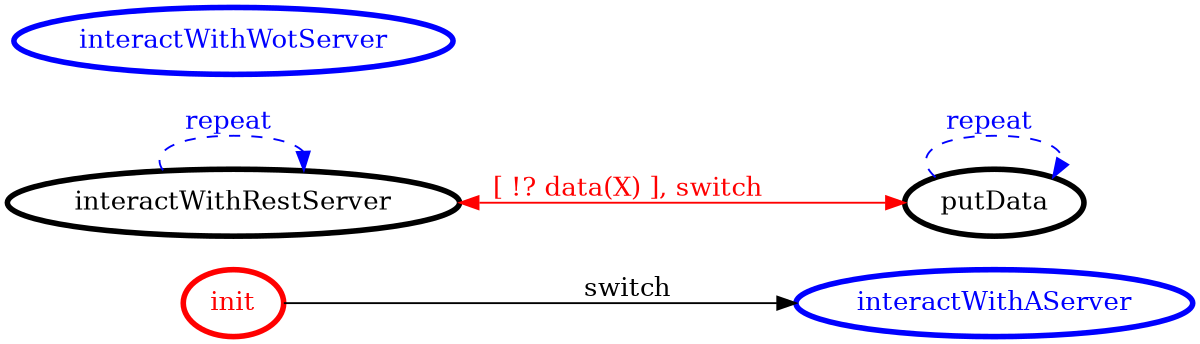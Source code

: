/*
*
* A GraphViz DOT FSM description 
* Please use a GraphViz visualizer (like http://www.webgraphviz.com)
*  
*/

digraph finite_state_machine {
	rankdir=LR
	size="8,5"
	
	init [ color = red ][ fontcolor = red ][ penwidth = 3 ]
	interactWithRestServer [ color = black ][ fontcolor = black ][ penwidth = 3 ]
	putData [ color = black ][ fontcolor = black ][ penwidth = 3 ]
	interactWithWotServer [ color = blue ][ fontcolor = blue ][ penwidth = 3 ]
	interactWithAServer [ color = blue ][ fontcolor = blue ][ penwidth = 3 ]
	
	interactWithRestServer -> putData [ label = "[ !? data(X) ], switch" ][ color = red ][ fontcolor = red ][ dir = both ]
	interactWithRestServer -> interactWithRestServer [ label = "repeat "][ style = dashed ][ color = blue ][ fontcolor = blue ]
	init -> interactWithAServer [ label = "switch" ][ color = black ][ fontcolor = black ]
	putData -> putData [ label = "repeat "][ style = dashed ][ color = blue ][ fontcolor = blue ]
}
